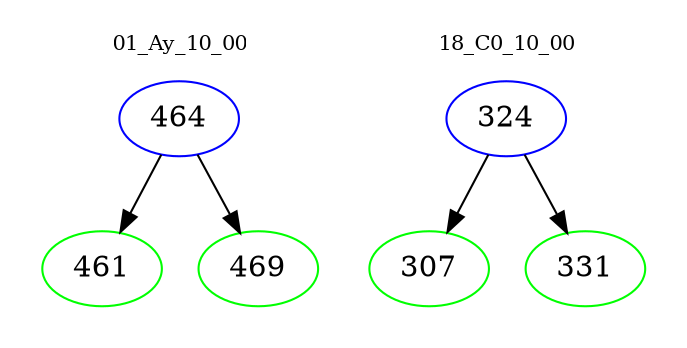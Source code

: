 digraph{
subgraph cluster_0 {
color = white
label = "01_Ay_10_00";
fontsize=10;
T0_464 [label="464", color="blue"]
T0_464 -> T0_461 [color="black"]
T0_461 [label="461", color="green"]
T0_464 -> T0_469 [color="black"]
T0_469 [label="469", color="green"]
}
subgraph cluster_1 {
color = white
label = "18_C0_10_00";
fontsize=10;
T1_324 [label="324", color="blue"]
T1_324 -> T1_307 [color="black"]
T1_307 [label="307", color="green"]
T1_324 -> T1_331 [color="black"]
T1_331 [label="331", color="green"]
}
}
